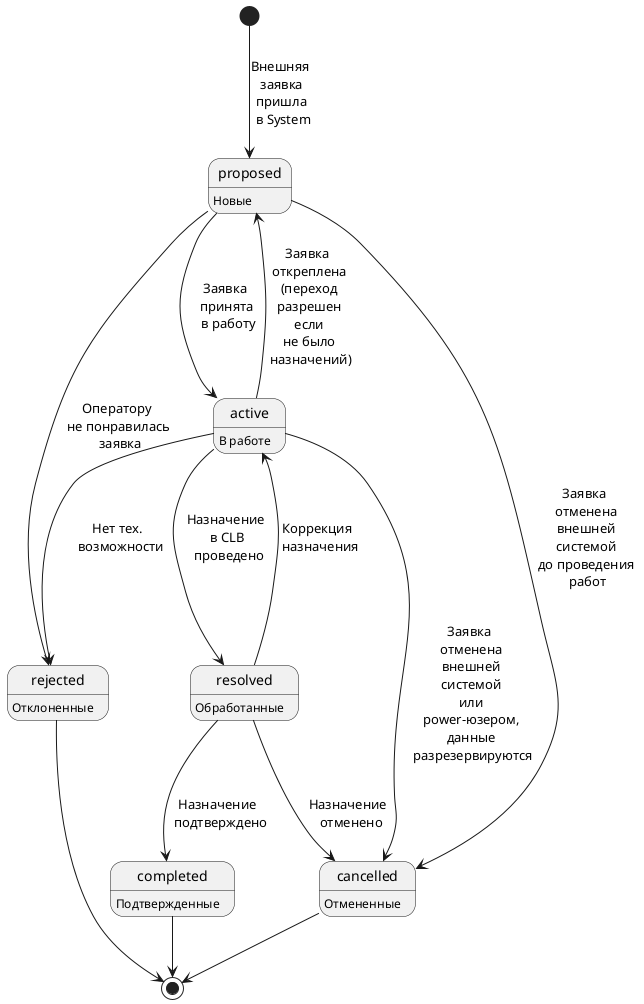 ﻿@startuml

skinparam component {
  Style uml2
  BackgroundColor #FEFECE
}
node "Сервер БД" {
  database "MSSQL / ORA \n " {
    [DB] as DB
  }
}
node "Сервер бизнес-логики" {
  frame "Windows Service Host" {
    package "GUIService" {
      [GuiService] as GuiService
    }
    package "ExtService" {
      [ExtService] as ExtService
    }
  }
}
node "Сервер обновления \n (может располагаться \n на сервере бизнес-логики)" {
  folder "Удаленное хранилище" {
    [System Storage] as UpdateStorage
  }
}
node "Клиентский Компьютер" {
  folder "Локальное хранилище" {
    [System Client] as Client
  }
}
cloud "Внешние системы" {
  [Внешние системы] as ExtSystem
}

cloud "Service Locator" {
  [Service Locator] as ServiceLocator
}
cloud "Службы OSSBSS" {
  [Системы OSSBSS] as OSSBSS
}
cloud "Security \n (сервис \n авторизации)" {
  [OSSBSS Security] as Security
}
[Client]          --> [GuiService]      : WCF HTTP/TCP
[ExtSystem]       --> [ExtService]      : WCF HTTP
[GuiService]      --> [DB]              : OSSBSS.DbAccessLayer
[GuiService]      --> [UpdateStorage]   : SMB
[GuiService]      --> [Security]        : WCF
[GuiService]      --> [ServiceLocator]  : WCF
[ServiceLocator]  --> [OSSBSS]          : WCF
[ExtService]      --> [DB]              : OSSBSS.DbAccessLayer
[ExtService]      ..> [GuiService]      : inproc

@enduml

--------------------------------------------------------------------------------

@startuml

[*]       --> proposed  : Внешняя \n заявка \n пришла \n в System
proposed  --> active    : Заявка \n принята \n в работу
proposed  --> rejected  : Оператору \n не понравилась \n заявка
proposed  --> cancelled : Заявка \n отменена \n внешней \n системой \n до проведения \n работ
active    --> resolved  : Назначение \n в CLB \n проведено
active    --> proposed  : Заявка \n откреплена \n (переход \n разрешен \n если \n не было \n назначений)
active    --> cancelled : Заявка \n отменена \n внешней \n системой \n или \n power-юзером, \n данные \n разрезервируются
active    --> rejected  : Нет тех. \n возможности
resolved  --> completed : Назначение \n подтверждено
resolved  --> active    : Коррекция \n назначения
resolved  --> cancelled : Назначение \n отменено
completed --> [*]
rejected  --> [*]
cancelled --> [*]

proposed  : Новые
active    : В работе
resolved  : Обработанные
completed : Подтвержденные
cancelled : Отмененные
rejected  : Отклоненные

@enduml